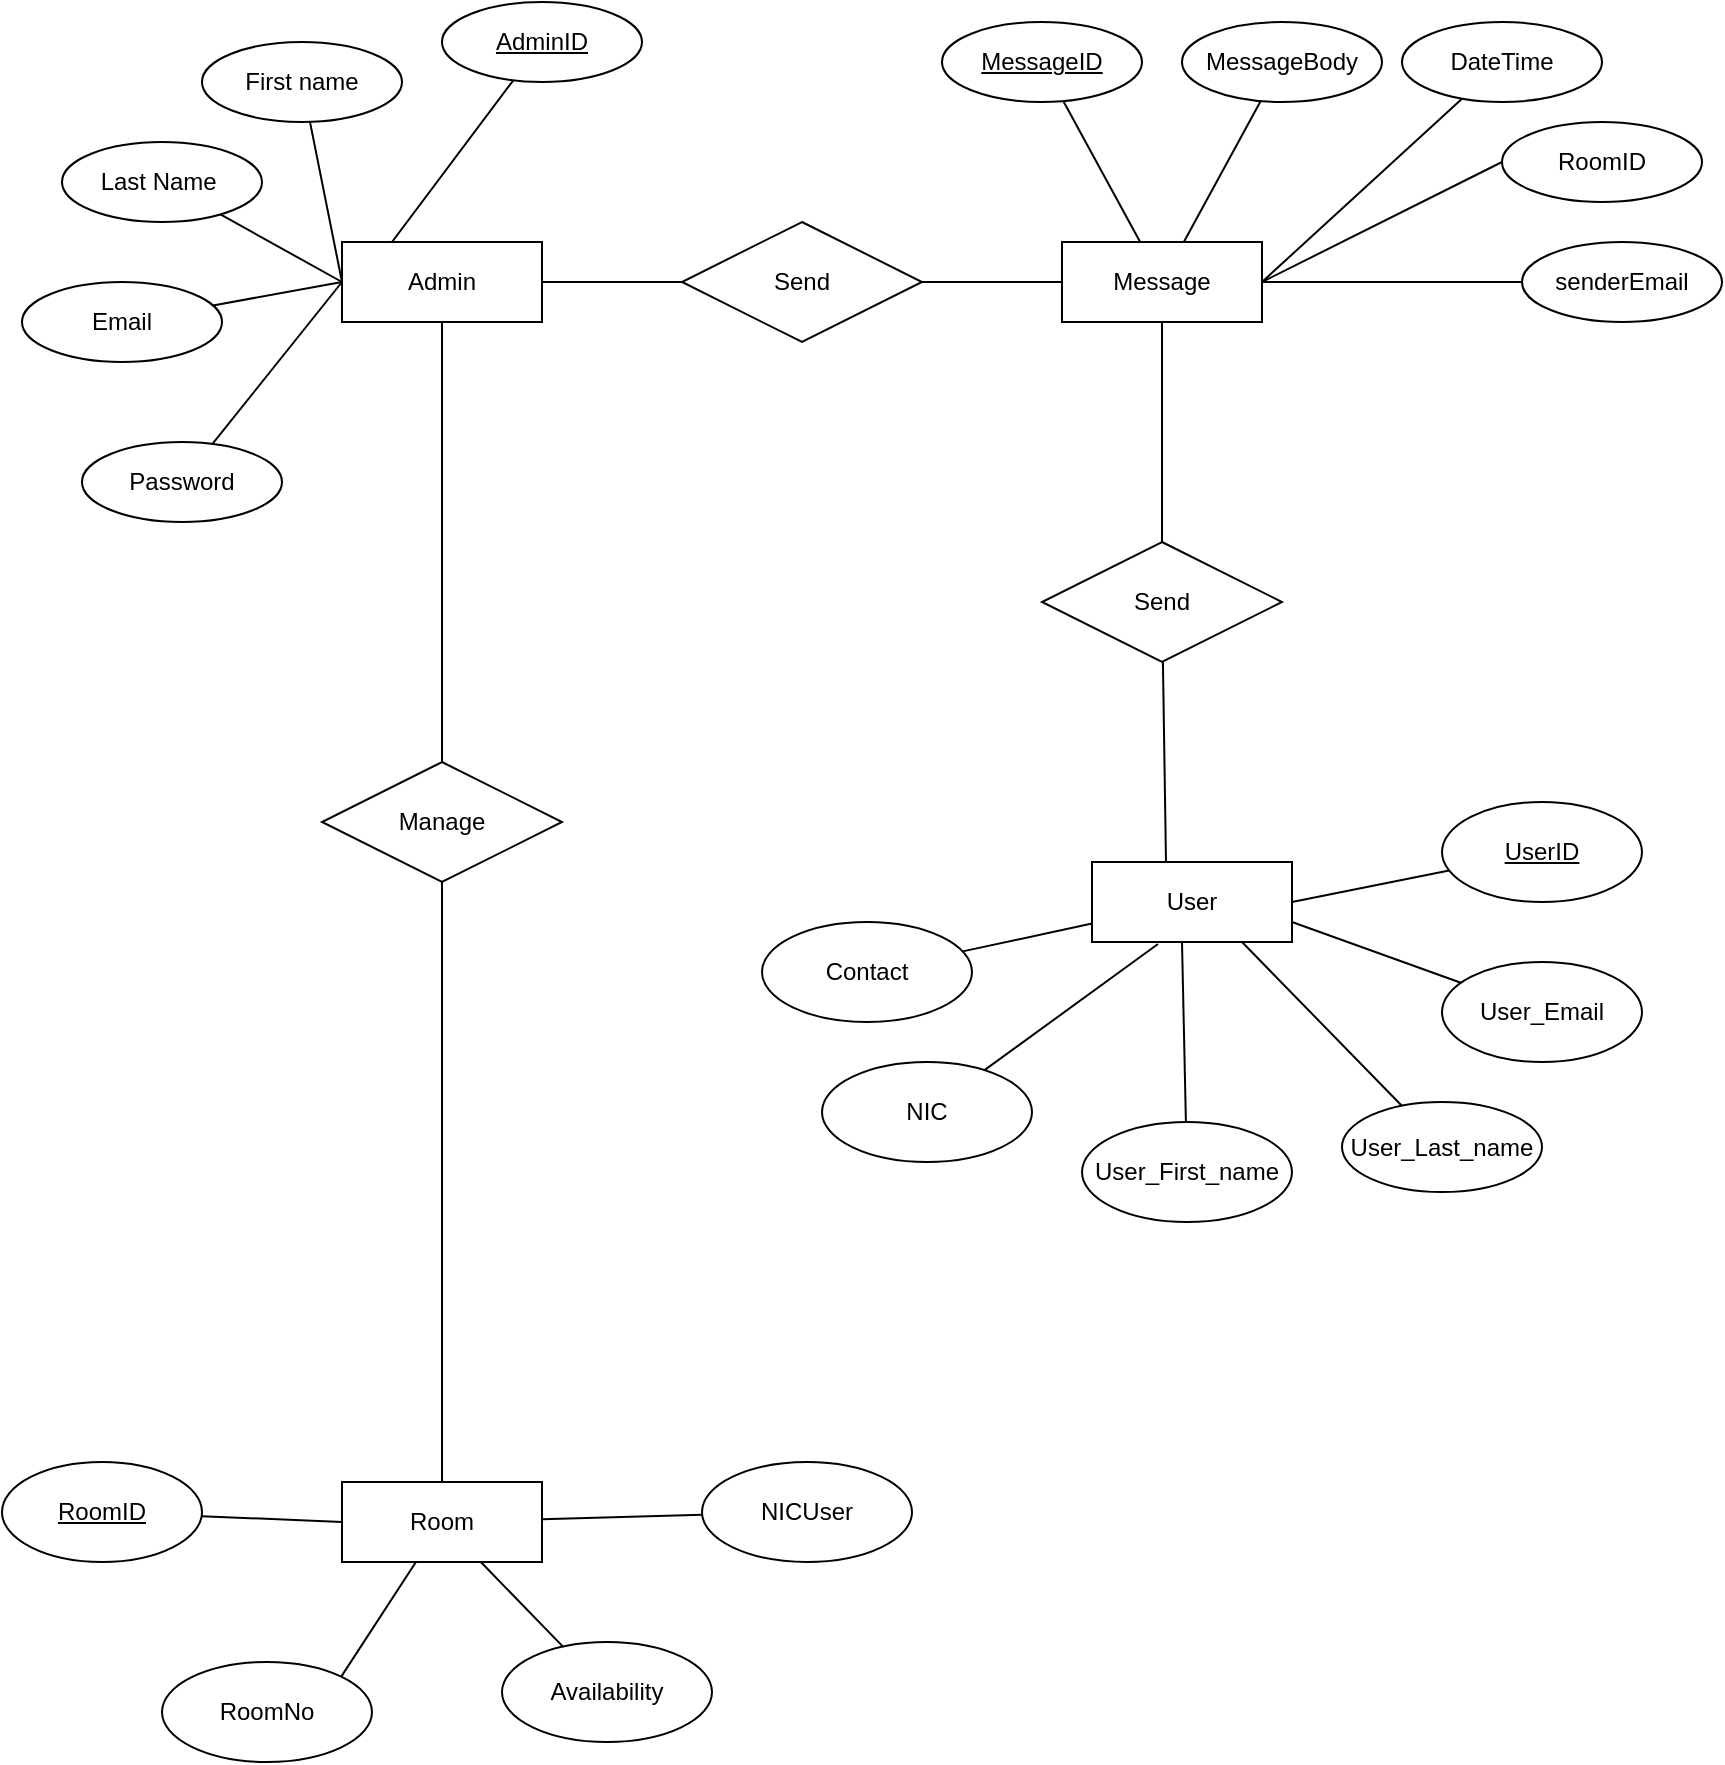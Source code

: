 <mxfile version="18.0.2" type="device"><diagram id="d2tdoORK5018edvyFw4s" name="Page-1"><mxGraphModel dx="1038" dy="571" grid="1" gridSize="10" guides="0" tooltips="1" connect="1" arrows="1" fold="1" page="1" pageScale="1" pageWidth="850" pageHeight="1100" math="0" shadow="0"><root><mxCell id="0"/><mxCell id="1" parent="0"/><mxCell id="IFqxtmeL7L9lnpnaO6BO-40" style="edgeStyle=none;rounded=0;orthogonalLoop=1;jettySize=auto;html=1;entryX=0;entryY=0.5;entryDx=0;entryDy=0;endArrow=none;endFill=0;" parent="1" source="IFqxtmeL7L9lnpnaO6BO-1" target="IFqxtmeL7L9lnpnaO6BO-39" edge="1"><mxGeometry relative="1" as="geometry"/></mxCell><mxCell id="fM-0t_B7Z95Gy71TTJKs-2" style="rounded=0;orthogonalLoop=1;jettySize=auto;html=1;endArrow=none;endFill=0;" edge="1" parent="1" source="IFqxtmeL7L9lnpnaO6BO-1" target="fM-0t_B7Z95Gy71TTJKs-1"><mxGeometry relative="1" as="geometry"/></mxCell><mxCell id="IFqxtmeL7L9lnpnaO6BO-1" value="Admin" style="whiteSpace=wrap;html=1;align=center;" parent="1" vertex="1"><mxGeometry x="180" y="140" width="100" height="40" as="geometry"/></mxCell><mxCell id="IFqxtmeL7L9lnpnaO6BO-13" style="edgeStyle=none;rounded=0;orthogonalLoop=1;jettySize=auto;html=1;entryX=0.25;entryY=0;entryDx=0;entryDy=0;endArrow=none;endFill=0;" parent="1" source="IFqxtmeL7L9lnpnaO6BO-2" target="IFqxtmeL7L9lnpnaO6BO-1" edge="1"><mxGeometry relative="1" as="geometry"/></mxCell><mxCell id="IFqxtmeL7L9lnpnaO6BO-2" value="AdminID" style="ellipse;whiteSpace=wrap;html=1;align=center;fontStyle=4;" parent="1" vertex="1"><mxGeometry x="230" y="20" width="100" height="40" as="geometry"/></mxCell><mxCell id="IFqxtmeL7L9lnpnaO6BO-11" style="edgeStyle=none;rounded=0;orthogonalLoop=1;jettySize=auto;html=1;entryX=0;entryY=0.5;entryDx=0;entryDy=0;endArrow=none;endFill=0;" parent="1" source="IFqxtmeL7L9lnpnaO6BO-3" target="IFqxtmeL7L9lnpnaO6BO-1" edge="1"><mxGeometry relative="1" as="geometry"/></mxCell><mxCell id="IFqxtmeL7L9lnpnaO6BO-3" value="Last Name&amp;nbsp;" style="ellipse;whiteSpace=wrap;html=1;align=center;" parent="1" vertex="1"><mxGeometry x="40" y="90" width="100" height="40" as="geometry"/></mxCell><mxCell id="IFqxtmeL7L9lnpnaO6BO-12" style="edgeStyle=none;rounded=0;orthogonalLoop=1;jettySize=auto;html=1;endArrow=none;endFill=0;" parent="1" source="IFqxtmeL7L9lnpnaO6BO-4" edge="1"><mxGeometry relative="1" as="geometry"><mxPoint x="180" y="160" as="targetPoint"/></mxGeometry></mxCell><mxCell id="IFqxtmeL7L9lnpnaO6BO-4" value="First name" style="ellipse;whiteSpace=wrap;html=1;align=center;" parent="1" vertex="1"><mxGeometry x="110" y="40" width="100" height="40" as="geometry"/></mxCell><mxCell id="IFqxtmeL7L9lnpnaO6BO-10" style="rounded=0;orthogonalLoop=1;jettySize=auto;html=1;entryX=0;entryY=0.5;entryDx=0;entryDy=0;endArrow=none;endFill=0;" parent="1" source="IFqxtmeL7L9lnpnaO6BO-5" target="IFqxtmeL7L9lnpnaO6BO-1" edge="1"><mxGeometry relative="1" as="geometry"/></mxCell><mxCell id="IFqxtmeL7L9lnpnaO6BO-5" value="Email" style="ellipse;whiteSpace=wrap;html=1;align=center;" parent="1" vertex="1"><mxGeometry x="20" y="160" width="100" height="40" as="geometry"/></mxCell><mxCell id="IFqxtmeL7L9lnpnaO6BO-15" style="edgeStyle=none;rounded=0;orthogonalLoop=1;jettySize=auto;html=1;endArrow=none;endFill=0;" parent="1" source="IFqxtmeL7L9lnpnaO6BO-6" edge="1"><mxGeometry relative="1" as="geometry"><mxPoint x="180" y="160" as="targetPoint"/></mxGeometry></mxCell><mxCell id="IFqxtmeL7L9lnpnaO6BO-6" value="Password&lt;br&gt;" style="ellipse;whiteSpace=wrap;html=1;align=center;" parent="1" vertex="1"><mxGeometry x="50" y="240" width="100" height="40" as="geometry"/></mxCell><mxCell id="IFqxtmeL7L9lnpnaO6BO-29" style="edgeStyle=none;rounded=0;orthogonalLoop=1;jettySize=auto;html=1;entryX=0;entryY=0.5;entryDx=0;entryDy=0;endArrow=none;endFill=0;exitX=1;exitY=0.5;exitDx=0;exitDy=0;" parent="1" source="IFqxtmeL7L9lnpnaO6BO-8" target="KYzUvCOHTHk_HEy5ZfEX-1" edge="1"><mxGeometry relative="1" as="geometry"><mxPoint x="740" y="170" as="targetPoint"/></mxGeometry></mxCell><mxCell id="IFqxtmeL7L9lnpnaO6BO-30" style="edgeStyle=none;rounded=0;orthogonalLoop=1;jettySize=auto;html=1;endArrow=none;endFill=0;" parent="1" source="IFqxtmeL7L9lnpnaO6BO-8" edge="1"><mxGeometry relative="1" as="geometry"><mxPoint x="770" y="160" as="targetPoint"/></mxGeometry></mxCell><mxCell id="IFqxtmeL7L9lnpnaO6BO-8" value="Message" style="whiteSpace=wrap;html=1;align=center;" parent="1" vertex="1"><mxGeometry x="540" y="140" width="100" height="40" as="geometry"/></mxCell><mxCell id="IFqxtmeL7L9lnpnaO6BO-20" style="edgeStyle=none;rounded=0;orthogonalLoop=1;jettySize=auto;html=1;endArrow=none;endFill=0;" parent="1" source="IFqxtmeL7L9lnpnaO6BO-16" target="IFqxtmeL7L9lnpnaO6BO-8" edge="1"><mxGeometry relative="1" as="geometry"/></mxCell><mxCell id="IFqxtmeL7L9lnpnaO6BO-16" value="MessageID" style="ellipse;whiteSpace=wrap;html=1;align=center;fontStyle=4;" parent="1" vertex="1"><mxGeometry x="480" y="30" width="100" height="40" as="geometry"/></mxCell><mxCell id="IFqxtmeL7L9lnpnaO6BO-22" style="edgeStyle=none;rounded=0;orthogonalLoop=1;jettySize=auto;html=1;entryX=1;entryY=0.5;entryDx=0;entryDy=0;endArrow=none;endFill=0;" parent="1" source="IFqxtmeL7L9lnpnaO6BO-17" target="IFqxtmeL7L9lnpnaO6BO-8" edge="1"><mxGeometry relative="1" as="geometry"/></mxCell><mxCell id="IFqxtmeL7L9lnpnaO6BO-17" value="DateTime" style="ellipse;whiteSpace=wrap;html=1;align=center;" parent="1" vertex="1"><mxGeometry x="710" y="30" width="100" height="40" as="geometry"/></mxCell><mxCell id="IFqxtmeL7L9lnpnaO6BO-21" style="edgeStyle=none;rounded=0;orthogonalLoop=1;jettySize=auto;html=1;endArrow=none;endFill=0;" parent="1" source="IFqxtmeL7L9lnpnaO6BO-18" target="IFqxtmeL7L9lnpnaO6BO-8" edge="1"><mxGeometry relative="1" as="geometry"/></mxCell><mxCell id="IFqxtmeL7L9lnpnaO6BO-18" value="MessageBody" style="ellipse;whiteSpace=wrap;html=1;align=center;" parent="1" vertex="1"><mxGeometry x="600" y="30" width="100" height="40" as="geometry"/></mxCell><mxCell id="lej0jwKVhH-pp6Cye0Vc-3" value="" style="edgeStyle=none;rounded=0;orthogonalLoop=1;jettySize=auto;html=1;endArrow=none;endFill=0;" parent="1" source="IFqxtmeL7L9lnpnaO6BO-26" target="lej0jwKVhH-pp6Cye0Vc-1" edge="1"><mxGeometry relative="1" as="geometry"/></mxCell><mxCell id="IFqxtmeL7L9lnpnaO6BO-26" value="User" style="whiteSpace=wrap;html=1;align=center;" parent="1" vertex="1"><mxGeometry x="555" y="450" width="100" height="40" as="geometry"/></mxCell><mxCell id="IFqxtmeL7L9lnpnaO6BO-38" style="edgeStyle=none;rounded=0;orthogonalLoop=1;jettySize=auto;html=1;entryX=1;entryY=0.5;entryDx=0;entryDy=0;endArrow=none;endFill=0;" parent="1" source="IFqxtmeL7L9lnpnaO6BO-31" target="IFqxtmeL7L9lnpnaO6BO-26" edge="1"><mxGeometry relative="1" as="geometry"/></mxCell><mxCell id="IFqxtmeL7L9lnpnaO6BO-31" value="UserID" style="ellipse;whiteSpace=wrap;html=1;align=center;fontStyle=4;" parent="1" vertex="1"><mxGeometry x="730" y="420" width="100" height="50" as="geometry"/></mxCell><mxCell id="IFqxtmeL7L9lnpnaO6BO-35" style="edgeStyle=none;rounded=0;orthogonalLoop=1;jettySize=auto;html=1;endArrow=none;endFill=0;" parent="1" source="IFqxtmeL7L9lnpnaO6BO-32" edge="1"><mxGeometry relative="1" as="geometry"><mxPoint x="600" y="490" as="targetPoint"/></mxGeometry></mxCell><mxCell id="IFqxtmeL7L9lnpnaO6BO-32" value="User_First_name" style="ellipse;whiteSpace=wrap;html=1;align=center;" parent="1" vertex="1"><mxGeometry x="550" y="580" width="105" height="50" as="geometry"/></mxCell><mxCell id="IFqxtmeL7L9lnpnaO6BO-37" style="edgeStyle=none;rounded=0;orthogonalLoop=1;jettySize=auto;html=1;entryX=1;entryY=0.75;entryDx=0;entryDy=0;endArrow=none;endFill=0;" parent="1" source="IFqxtmeL7L9lnpnaO6BO-33" target="IFqxtmeL7L9lnpnaO6BO-26" edge="1"><mxGeometry relative="1" as="geometry"/></mxCell><mxCell id="IFqxtmeL7L9lnpnaO6BO-33" value="User_Email" style="ellipse;whiteSpace=wrap;html=1;align=center;" parent="1" vertex="1"><mxGeometry x="730" y="500" width="100" height="50" as="geometry"/></mxCell><mxCell id="IFqxtmeL7L9lnpnaO6BO-36" style="edgeStyle=none;rounded=0;orthogonalLoop=1;jettySize=auto;html=1;entryX=0.75;entryY=1;entryDx=0;entryDy=0;endArrow=none;endFill=0;" parent="1" source="IFqxtmeL7L9lnpnaO6BO-34" target="IFqxtmeL7L9lnpnaO6BO-26" edge="1"><mxGeometry relative="1" as="geometry"/></mxCell><mxCell id="IFqxtmeL7L9lnpnaO6BO-34" value="User_Last_name" style="ellipse;whiteSpace=wrap;html=1;align=center;" parent="1" vertex="1"><mxGeometry x="680" y="570" width="100" height="45" as="geometry"/></mxCell><mxCell id="IFqxtmeL7L9lnpnaO6BO-41" style="edgeStyle=none;rounded=0;orthogonalLoop=1;jettySize=auto;html=1;exitX=1;exitY=0.5;exitDx=0;exitDy=0;entryX=0;entryY=0.5;entryDx=0;entryDy=0;endArrow=none;endFill=0;" parent="1" source="IFqxtmeL7L9lnpnaO6BO-39" target="IFqxtmeL7L9lnpnaO6BO-8" edge="1"><mxGeometry relative="1" as="geometry"/></mxCell><mxCell id="IFqxtmeL7L9lnpnaO6BO-39" value="Send" style="shape=rhombus;perimeter=rhombusPerimeter;whiteSpace=wrap;html=1;align=center;" parent="1" vertex="1"><mxGeometry x="350" y="130" width="120" height="60" as="geometry"/></mxCell><mxCell id="IFqxtmeL7L9lnpnaO6BO-43" style="edgeStyle=none;rounded=0;orthogonalLoop=1;jettySize=auto;html=1;entryX=0.5;entryY=1;entryDx=0;entryDy=0;endArrow=none;endFill=0;" parent="1" source="IFqxtmeL7L9lnpnaO6BO-42" target="IFqxtmeL7L9lnpnaO6BO-8" edge="1"><mxGeometry relative="1" as="geometry"/></mxCell><mxCell id="IFqxtmeL7L9lnpnaO6BO-44" style="edgeStyle=none;rounded=0;orthogonalLoop=1;jettySize=auto;html=1;endArrow=none;endFill=0;entryX=0.37;entryY=0;entryDx=0;entryDy=0;entryPerimeter=0;" parent="1" source="IFqxtmeL7L9lnpnaO6BO-42" target="IFqxtmeL7L9lnpnaO6BO-26" edge="1"><mxGeometry relative="1" as="geometry"><mxPoint x="590" y="440" as="targetPoint"/></mxGeometry></mxCell><mxCell id="IFqxtmeL7L9lnpnaO6BO-42" value="Send" style="shape=rhombus;perimeter=rhombusPerimeter;whiteSpace=wrap;html=1;align=center;" parent="1" vertex="1"><mxGeometry x="530" y="290" width="120" height="60" as="geometry"/></mxCell><mxCell id="IFqxtmeL7L9lnpnaO6BO-46" style="edgeStyle=none;rounded=0;orthogonalLoop=1;jettySize=auto;html=1;entryX=0.33;entryY=1.025;entryDx=0;entryDy=0;entryPerimeter=0;endArrow=none;endFill=0;" parent="1" source="IFqxtmeL7L9lnpnaO6BO-45" target="IFqxtmeL7L9lnpnaO6BO-26" edge="1"><mxGeometry relative="1" as="geometry"/></mxCell><mxCell id="IFqxtmeL7L9lnpnaO6BO-45" value="NIC" style="ellipse;whiteSpace=wrap;html=1;align=center;" parent="1" vertex="1"><mxGeometry x="420" y="550" width="105" height="50" as="geometry"/></mxCell><mxCell id="lej0jwKVhH-pp6Cye0Vc-1" value="Contact" style="ellipse;whiteSpace=wrap;html=1;align=center;" parent="1" vertex="1"><mxGeometry x="390" y="480" width="105" height="50" as="geometry"/></mxCell><mxCell id="KYzUvCOHTHk_HEy5ZfEX-1" value="RoomID" style="ellipse;whiteSpace=wrap;html=1;align=center;" parent="1" vertex="1"><mxGeometry x="760" y="80" width="100" height="40" as="geometry"/></mxCell><mxCell id="KYzUvCOHTHk_HEy5ZfEX-3" value="senderEmail" style="ellipse;whiteSpace=wrap;html=1;align=center;" parent="1" vertex="1"><mxGeometry x="770" y="140" width="100" height="40" as="geometry"/></mxCell><mxCell id="fM-0t_B7Z95Gy71TTJKs-4" style="edgeStyle=none;rounded=0;orthogonalLoop=1;jettySize=auto;html=1;endArrow=none;endFill=0;" edge="1" parent="1" source="fM-0t_B7Z95Gy71TTJKs-1" target="fM-0t_B7Z95Gy71TTJKs-3"><mxGeometry relative="1" as="geometry"/></mxCell><mxCell id="fM-0t_B7Z95Gy71TTJKs-1" value="Manage" style="shape=rhombus;perimeter=rhombusPerimeter;whiteSpace=wrap;html=1;align=center;" vertex="1" parent="1"><mxGeometry x="170" y="400" width="120" height="60" as="geometry"/></mxCell><mxCell id="fM-0t_B7Z95Gy71TTJKs-10" value="" style="edgeStyle=none;rounded=0;orthogonalLoop=1;jettySize=auto;html=1;endArrow=none;endFill=0;" edge="1" parent="1" source="fM-0t_B7Z95Gy71TTJKs-3" target="fM-0t_B7Z95Gy71TTJKs-7"><mxGeometry relative="1" as="geometry"/></mxCell><mxCell id="fM-0t_B7Z95Gy71TTJKs-11" value="" style="edgeStyle=none;rounded=0;orthogonalLoop=1;jettySize=auto;html=1;endArrow=none;endFill=0;" edge="1" parent="1" source="fM-0t_B7Z95Gy71TTJKs-3" target="fM-0t_B7Z95Gy71TTJKs-8"><mxGeometry relative="1" as="geometry"/></mxCell><mxCell id="fM-0t_B7Z95Gy71TTJKs-12" style="edgeStyle=none;rounded=0;orthogonalLoop=1;jettySize=auto;html=1;entryX=1;entryY=0;entryDx=0;entryDy=0;endArrow=none;endFill=0;" edge="1" parent="1" source="fM-0t_B7Z95Gy71TTJKs-3" target="fM-0t_B7Z95Gy71TTJKs-5"><mxGeometry relative="1" as="geometry"/></mxCell><mxCell id="fM-0t_B7Z95Gy71TTJKs-3" value="Room" style="whiteSpace=wrap;html=1;align=center;" vertex="1" parent="1"><mxGeometry x="180" y="760" width="100" height="40" as="geometry"/></mxCell><mxCell id="fM-0t_B7Z95Gy71TTJKs-5" value="RoomNo" style="ellipse;whiteSpace=wrap;html=1;align=center;" vertex="1" parent="1"><mxGeometry x="90" y="850" width="105" height="50" as="geometry"/></mxCell><mxCell id="fM-0t_B7Z95Gy71TTJKs-9" style="edgeStyle=none;rounded=0;orthogonalLoop=1;jettySize=auto;html=1;endArrow=none;endFill=0;entryX=0;entryY=0.5;entryDx=0;entryDy=0;" edge="1" parent="1" source="fM-0t_B7Z95Gy71TTJKs-6" target="fM-0t_B7Z95Gy71TTJKs-3"><mxGeometry relative="1" as="geometry"><mxPoint x="170" y="780" as="targetPoint"/></mxGeometry></mxCell><mxCell id="fM-0t_B7Z95Gy71TTJKs-6" value="RoomID" style="ellipse;whiteSpace=wrap;html=1;align=center;fontStyle=4;" vertex="1" parent="1"><mxGeometry x="10" y="750" width="100" height="50" as="geometry"/></mxCell><mxCell id="fM-0t_B7Z95Gy71TTJKs-7" value="Availability" style="ellipse;whiteSpace=wrap;html=1;align=center;" vertex="1" parent="1"><mxGeometry x="260" y="840" width="105" height="50" as="geometry"/></mxCell><mxCell id="fM-0t_B7Z95Gy71TTJKs-8" value="NICUser" style="ellipse;whiteSpace=wrap;html=1;align=center;" vertex="1" parent="1"><mxGeometry x="360" y="750" width="105" height="50" as="geometry"/></mxCell></root></mxGraphModel></diagram></mxfile>